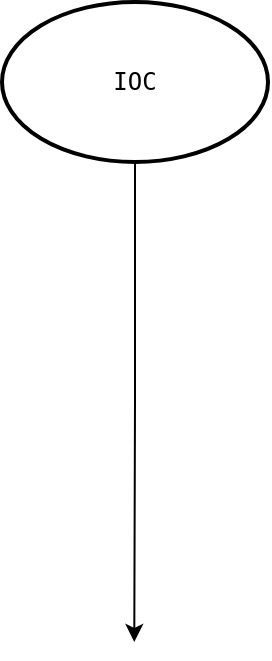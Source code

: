 <mxfile version="10.6.0" type="github"><diagram id="hXFSXzA6RKtnWIsmo4jJ" name="Page-1"><mxGraphModel dx="797" dy="440" grid="1" gridSize="10" guides="1" tooltips="1" connect="1" arrows="1" fold="1" page="1" pageScale="1" pageWidth="3300" pageHeight="4681" math="0" shadow="0"><root><mxCell id="0"/><mxCell id="1" parent="0"/><mxCell id="Lzct4sH-tmzDm4wQbeM4-8" style="edgeStyle=orthogonalEdgeStyle;rounded=0;orthogonalLoop=1;jettySize=auto;html=1;exitX=0.5;exitY=1;exitDx=0;exitDy=0;exitPerimeter=0;" parent="1" source="Lzct4sH-tmzDm4wQbeM4-1" edge="1"><mxGeometry relative="1" as="geometry"><mxPoint x="1656.143" y="360" as="targetPoint"/></mxGeometry></mxCell><mxCell id="Lzct4sH-tmzDm4wQbeM4-1" value="&lt;pre&gt;IOC&lt;/pre&gt;" style="strokeWidth=2;html=1;shape=mxgraph.flowchart.start_1;whiteSpace=wrap;" parent="1" vertex="1"><mxGeometry x="1590" y="40" width="133" height="80" as="geometry"/></mxCell></root></mxGraphModel></diagram></mxfile>